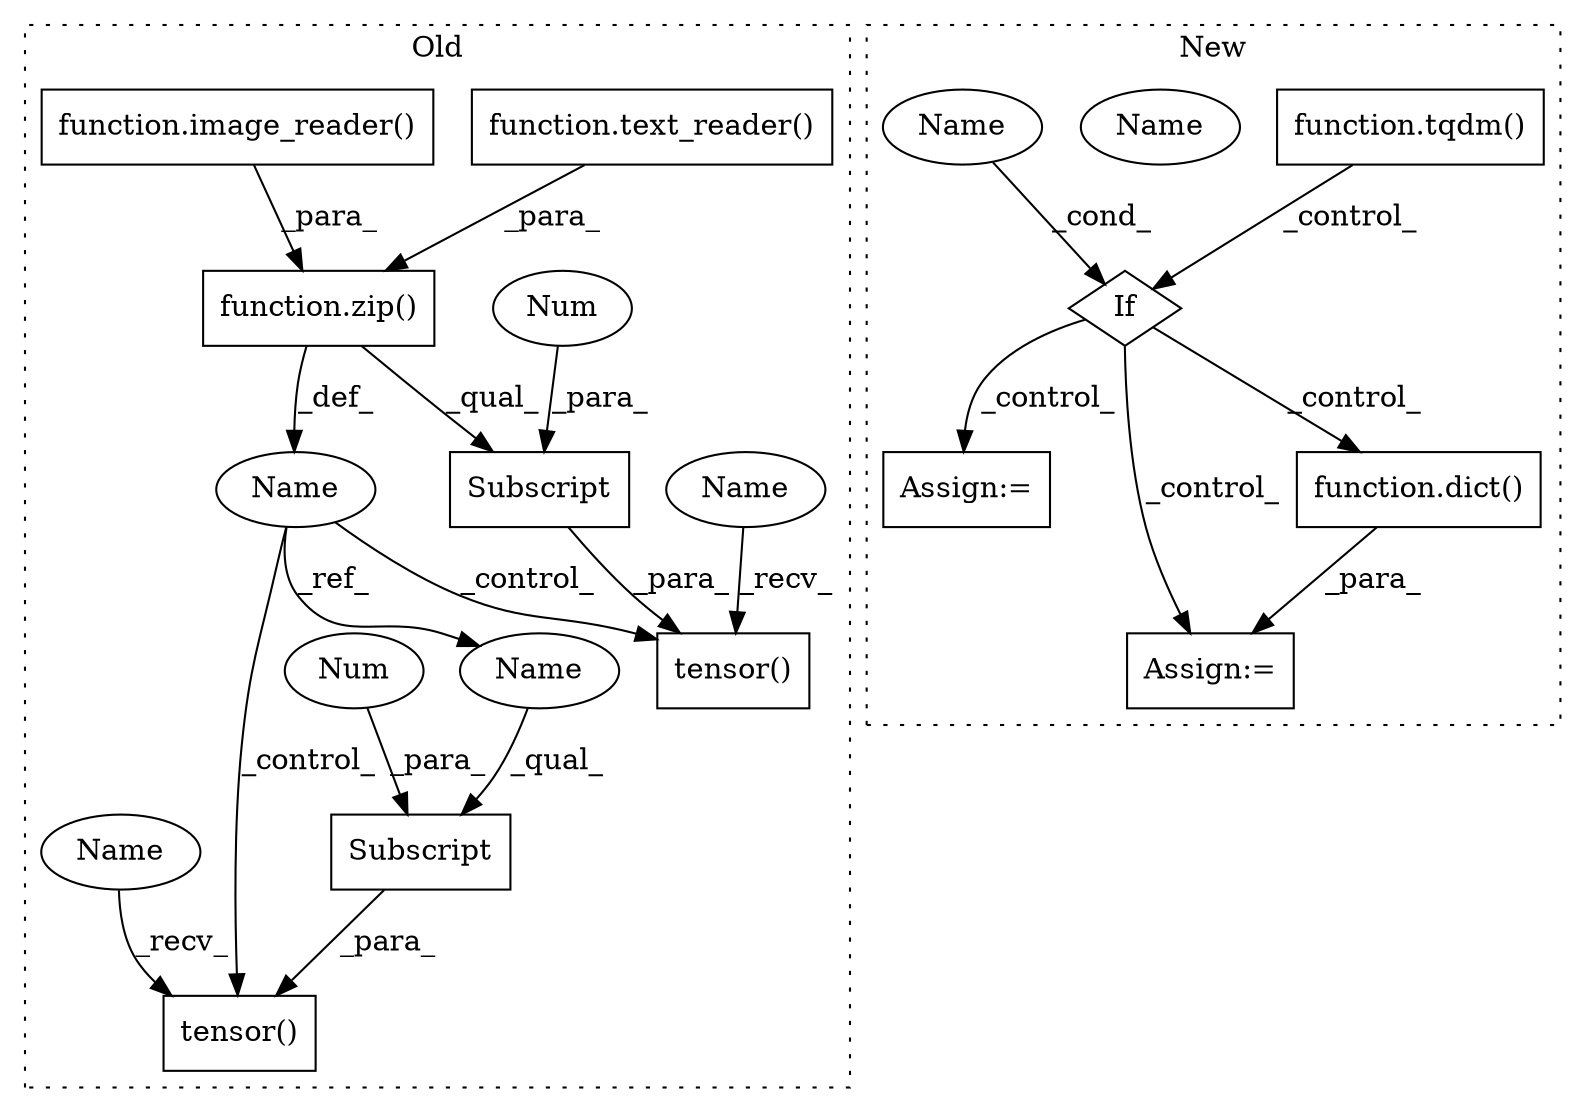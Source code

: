digraph G {
subgraph cluster0 {
1 [label="Subscript" a="63" s="2270,0" l="7,0" shape="box"];
3 [label="Num" a="76" s="2275" l="1" shape="ellipse"];
6 [label="tensor()" a="75" s="2257,2277" l="13,1" shape="box"];
7 [label="Name" a="87" s="2014" l="4" shape="ellipse"];
8 [label="tensor()" a="75" s="2941,2961" l="13,1" shape="box"];
9 [label="Subscript" a="63" s="2954,0" l="7,0" shape="box"];
10 [label="Num" a="76" s="2959" l="1" shape="ellipse"];
11 [label="function.text_reader()" a="75" s="2026" l="67" shape="box"];
13 [label="function.zip()" a="75" s="2022,2176" l="4,1" shape="box"];
14 [label="function.image_reader()" a="75" s="2108" l="68" shape="box"];
17 [label="Name" a="87" s="2954" l="4" shape="ellipse"];
19 [label="Name" a="87" s="2941" l="5" shape="ellipse"];
20 [label="Name" a="87" s="2257" l="5" shape="ellipse"];
label = "Old";
style="dotted";
}
subgraph cluster1 {
2 [label="function.tqdm()" a="75" s="1858,1873" l="5,1" shape="box"];
4 [label="If" a="96" s="1968" l="3" shape="diamond"];
5 [label="Assign:=" a="68" s="2311" l="3" shape="box"];
12 [label="Name" a="87" s="1971" l="16" shape="ellipse"];
15 [label="Assign:=" a="68" s="2126" l="3" shape="box"];
16 [label="function.dict()" a="75" s="2129" l="107" shape="box"];
18 [label="Name" a="87" s="1971" l="16" shape="ellipse"];
label = "New";
style="dotted";
}
1 -> 6 [label="_para_"];
2 -> 4 [label="_control_"];
3 -> 1 [label="_para_"];
4 -> 16 [label="_control_"];
4 -> 5 [label="_control_"];
4 -> 15 [label="_control_"];
7 -> 8 [label="_control_"];
7 -> 17 [label="_ref_"];
7 -> 6 [label="_control_"];
9 -> 8 [label="_para_"];
10 -> 9 [label="_para_"];
11 -> 13 [label="_para_"];
13 -> 1 [label="_qual_"];
13 -> 7 [label="_def_"];
14 -> 13 [label="_para_"];
16 -> 15 [label="_para_"];
17 -> 9 [label="_qual_"];
18 -> 4 [label="_cond_"];
19 -> 8 [label="_recv_"];
20 -> 6 [label="_recv_"];
}